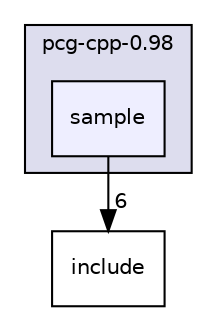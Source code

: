 digraph "include/pcg-cpp-0.98/sample" {
  compound=true
  node [ fontsize="10", fontname="Helvetica"];
  edge [ labelfontsize="10", labelfontname="Helvetica"];
  subgraph clusterdir_98288cb08aaaabb8f81726e9d15d6b58 {
    graph [ bgcolor="#ddddee", pencolor="black", label="pcg-cpp-0.98" fontname="Helvetica", fontsize="10", URL="dir_98288cb08aaaabb8f81726e9d15d6b58.html"]
  dir_9e79743b4b731a210e944152255d3cb3 [shape=box, label="sample", style="filled", fillcolor="#eeeeff", pencolor="black", URL="dir_9e79743b4b731a210e944152255d3cb3.html"];
  }
  dir_3445c8fe153bd6315c25d7ff89980daa [shape=box label="include" URL="dir_3445c8fe153bd6315c25d7ff89980daa.html"];
  dir_9e79743b4b731a210e944152255d3cb3->dir_3445c8fe153bd6315c25d7ff89980daa [headlabel="6", labeldistance=1.5 headhref="dir_000003_000002.html"];
}
